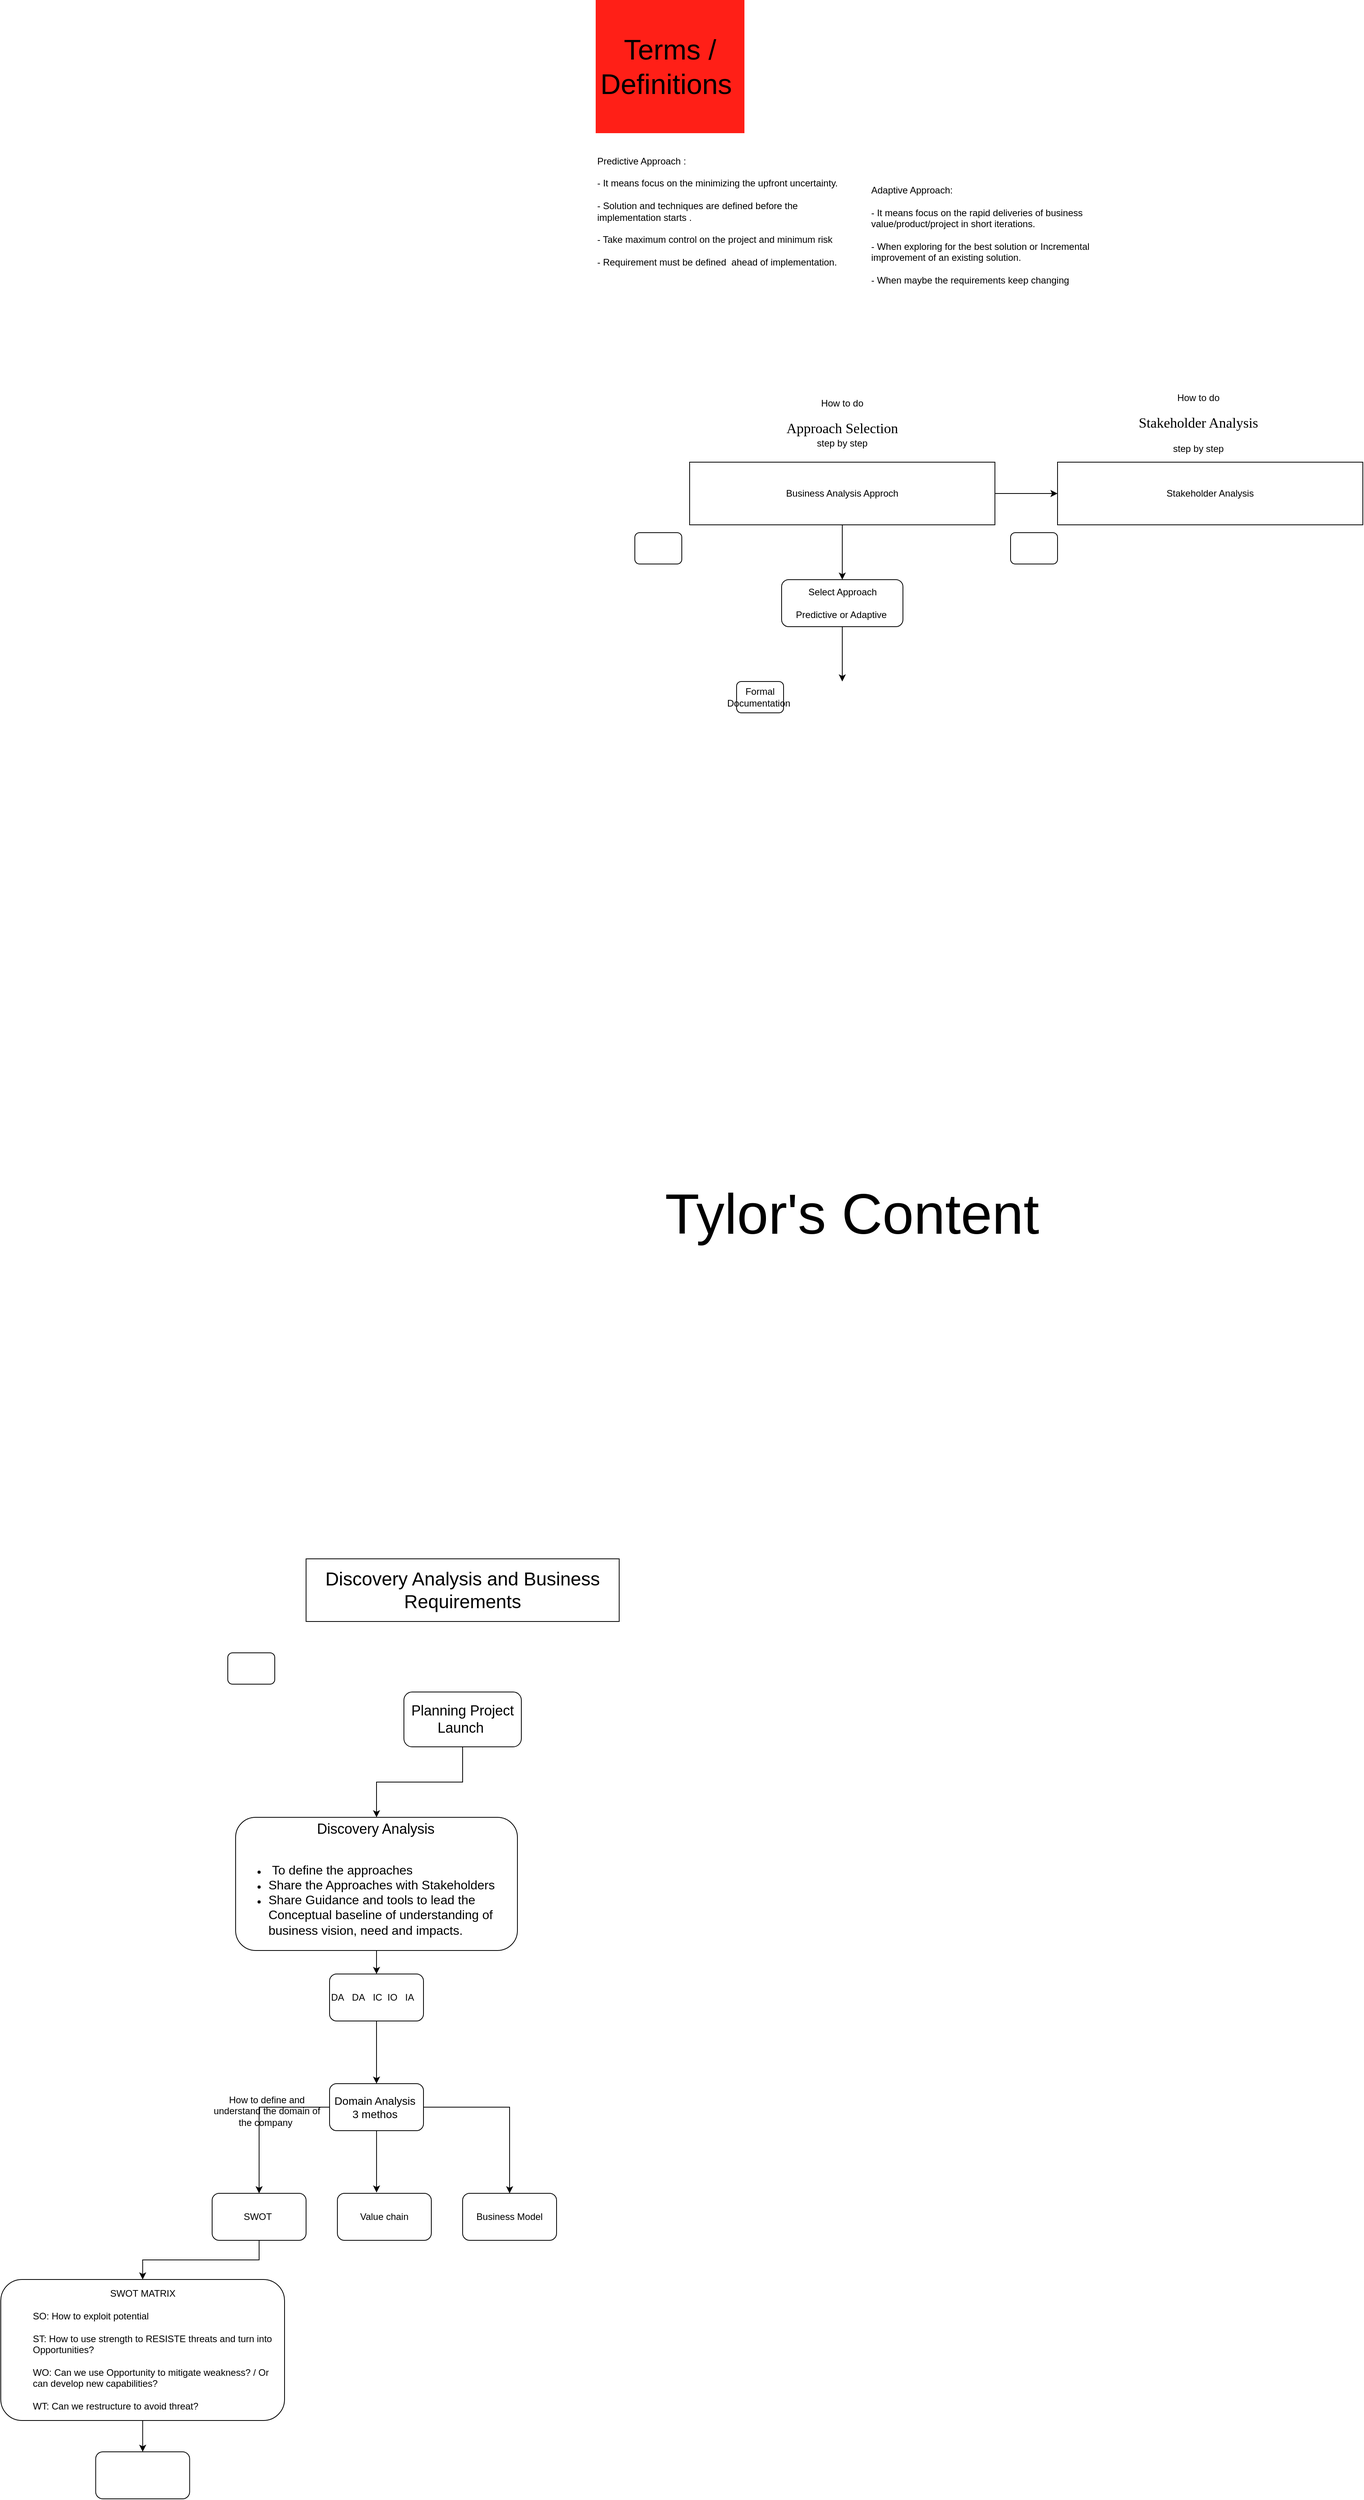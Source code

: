 <mxfile version="21.3.6" type="github">
  <diagram name="Page-1" id="avuCrzYc_2zifGQklvcb">
    <mxGraphModel dx="2843" dy="2349" grid="1" gridSize="10" guides="1" tooltips="1" connect="1" arrows="1" fold="1" page="1" pageScale="1" pageWidth="850" pageHeight="1100" math="0" shadow="0">
      <root>
        <mxCell id="0" />
        <mxCell id="1" parent="0" />
        <mxCell id="20oGBJxCJiwP2vIUOQRp-1" value="Stakeholder Analysis" style="rounded=0;whiteSpace=wrap;html=1;" vertex="1" parent="1">
          <mxGeometry x="240" y="120" width="390" height="80" as="geometry" />
        </mxCell>
        <mxCell id="20oGBJxCJiwP2vIUOQRp-3" value="How to do&lt;br&gt;&lt;br&gt;&lt;font face=&quot;Verdana&quot; style=&quot;font-size: 18px;&quot;&gt;Stakeholder Analysis&lt;/font&gt; &lt;br&gt;&lt;br&gt;step by step" style="text;html=1;strokeColor=none;fillColor=none;align=center;verticalAlign=middle;whiteSpace=wrap;rounded=0;" vertex="1" parent="1">
          <mxGeometry x="300" y="30" width="240" height="80" as="geometry" />
        </mxCell>
        <mxCell id="20oGBJxCJiwP2vIUOQRp-5" style="edgeStyle=orthogonalEdgeStyle;rounded=0;orthogonalLoop=1;jettySize=auto;html=1;" edge="1" parent="1" source="20oGBJxCJiwP2vIUOQRp-4" target="20oGBJxCJiwP2vIUOQRp-1">
          <mxGeometry relative="1" as="geometry" />
        </mxCell>
        <mxCell id="20oGBJxCJiwP2vIUOQRp-12" style="edgeStyle=orthogonalEdgeStyle;rounded=0;orthogonalLoop=1;jettySize=auto;html=1;entryX=0.5;entryY=0;entryDx=0;entryDy=0;" edge="1" parent="1" source="20oGBJxCJiwP2vIUOQRp-4" target="20oGBJxCJiwP2vIUOQRp-7">
          <mxGeometry relative="1" as="geometry" />
        </mxCell>
        <mxCell id="20oGBJxCJiwP2vIUOQRp-4" value="Business Analysis Approch" style="rounded=0;whiteSpace=wrap;html=1;" vertex="1" parent="1">
          <mxGeometry x="-230" y="120" width="390" height="80" as="geometry" />
        </mxCell>
        <mxCell id="20oGBJxCJiwP2vIUOQRp-13" style="edgeStyle=orthogonalEdgeStyle;rounded=0;orthogonalLoop=1;jettySize=auto;html=1;" edge="1" parent="1" source="20oGBJxCJiwP2vIUOQRp-7">
          <mxGeometry relative="1" as="geometry">
            <mxPoint x="-35" y="400" as="targetPoint" />
          </mxGeometry>
        </mxCell>
        <mxCell id="20oGBJxCJiwP2vIUOQRp-7" value="Select Approach&lt;br&gt;&lt;br&gt;Predictive or Adaptive&amp;nbsp;" style="rounded=1;whiteSpace=wrap;html=1;" vertex="1" parent="1">
          <mxGeometry x="-112.5" y="270" width="155" height="60" as="geometry" />
        </mxCell>
        <mxCell id="20oGBJxCJiwP2vIUOQRp-8" value="Predictive Approach :&amp;nbsp; &amp;nbsp;&lt;br&gt;&lt;br&gt;- It means focus on the minimizing the upfront uncertainty.&amp;nbsp;&lt;br&gt;&lt;br&gt;- Solution and techniques are defined before the implementation starts .&lt;br&gt;&lt;br&gt;- Take maximum control on the project and minimum risk&lt;br&gt;&lt;br&gt;- Requirement must be defined&amp;nbsp; ahead of implementation.&lt;br&gt;" style="text;html=1;strokeColor=none;fillColor=none;align=left;verticalAlign=middle;whiteSpace=wrap;rounded=0;" vertex="1" parent="1">
          <mxGeometry x="-350" y="-280" width="320" height="160" as="geometry" />
        </mxCell>
        <mxCell id="20oGBJxCJiwP2vIUOQRp-9" value="&lt;font style=&quot;font-size: 36px;&quot;&gt;Terms / Definitions&amp;nbsp;&lt;/font&gt;" style="text;html=1;strokeColor=none;fillColor=#FF1F17;align=center;verticalAlign=middle;whiteSpace=wrap;rounded=0;" vertex="1" parent="1">
          <mxGeometry x="-350" y="-470" width="190" height="170" as="geometry" />
        </mxCell>
        <mxCell id="20oGBJxCJiwP2vIUOQRp-10" value="Adaptive Approach:&amp;nbsp; &amp;nbsp;&lt;br&gt;&lt;br&gt;- It means focus on the rapid deliveries of business value/product/project in short iterations.&lt;br&gt;&lt;br&gt;- When exploring for the best solution or Incremental improvement of an existing solution.&lt;br&gt;&lt;br&gt;- When maybe the requirements keep changing&amp;nbsp;" style="text;html=1;strokeColor=none;fillColor=none;align=left;verticalAlign=middle;whiteSpace=wrap;rounded=0;" vertex="1" parent="1">
          <mxGeometry y="-220" width="320" height="100" as="geometry" />
        </mxCell>
        <mxCell id="20oGBJxCJiwP2vIUOQRp-11" value="How to do&lt;br&gt;&lt;br&gt;&lt;font face=&quot;Verdana&quot;&gt;&lt;span style=&quot;font-size: 18px;&quot;&gt;Approach Selection&lt;/span&gt;&lt;/font&gt;&lt;br&gt;step by step" style="text;html=1;strokeColor=none;fillColor=none;align=center;verticalAlign=middle;whiteSpace=wrap;rounded=0;" vertex="1" parent="1">
          <mxGeometry x="-155" y="30" width="240" height="80" as="geometry" />
        </mxCell>
        <mxCell id="20oGBJxCJiwP2vIUOQRp-14" value="" style="rounded=1;whiteSpace=wrap;html=1;" vertex="1" parent="1">
          <mxGeometry x="-300" y="210" width="60" height="40" as="geometry" />
        </mxCell>
        <mxCell id="20oGBJxCJiwP2vIUOQRp-16" value="" style="rounded=1;whiteSpace=wrap;html=1;" vertex="1" parent="1">
          <mxGeometry x="180" y="210" width="60" height="40" as="geometry" />
        </mxCell>
        <mxCell id="20oGBJxCJiwP2vIUOQRp-17" value="Formal Documentation&amp;nbsp;" style="rounded=1;whiteSpace=wrap;html=1;" vertex="1" parent="1">
          <mxGeometry x="-170" y="400" width="60" height="40" as="geometry" />
        </mxCell>
        <mxCell id="20oGBJxCJiwP2vIUOQRp-18" value="&lt;font style=&quot;font-size: 24px;&quot;&gt;Discovery Analysis and Business Requirements&lt;/font&gt;" style="rounded=0;whiteSpace=wrap;html=1;" vertex="1" parent="1">
          <mxGeometry x="-720" y="1520" width="400" height="80" as="geometry" />
        </mxCell>
        <mxCell id="20oGBJxCJiwP2vIUOQRp-19" value="&lt;font style=&quot;font-size: 72px;&quot;&gt;Tylor&#39;s Content&amp;nbsp;&lt;/font&gt;" style="text;html=1;strokeColor=none;fillColor=none;align=center;verticalAlign=middle;whiteSpace=wrap;rounded=0;" vertex="1" parent="1">
          <mxGeometry x="-290" y="940" width="555" height="280" as="geometry" />
        </mxCell>
        <mxCell id="20oGBJxCJiwP2vIUOQRp-20" value="" style="rounded=1;whiteSpace=wrap;html=1;" vertex="1" parent="1">
          <mxGeometry x="-820" y="1640" width="60" height="40" as="geometry" />
        </mxCell>
        <mxCell id="20oGBJxCJiwP2vIUOQRp-24" style="edgeStyle=orthogonalEdgeStyle;rounded=0;orthogonalLoop=1;jettySize=auto;html=1;" edge="1" parent="1" source="20oGBJxCJiwP2vIUOQRp-22" target="20oGBJxCJiwP2vIUOQRp-23">
          <mxGeometry relative="1" as="geometry" />
        </mxCell>
        <mxCell id="20oGBJxCJiwP2vIUOQRp-22" value="&lt;font style=&quot;font-size: 18px;&quot;&gt;Planning Project Launch&amp;nbsp;&lt;/font&gt;" style="rounded=1;whiteSpace=wrap;html=1;" vertex="1" parent="1">
          <mxGeometry x="-595" y="1690" width="150" height="70" as="geometry" />
        </mxCell>
        <mxCell id="20oGBJxCJiwP2vIUOQRp-26" value="" style="edgeStyle=orthogonalEdgeStyle;rounded=0;orthogonalLoop=1;jettySize=auto;html=1;" edge="1" parent="1" source="20oGBJxCJiwP2vIUOQRp-23" target="20oGBJxCJiwP2vIUOQRp-25">
          <mxGeometry relative="1" as="geometry" />
        </mxCell>
        <mxCell id="20oGBJxCJiwP2vIUOQRp-23" value="&lt;div style=&quot;text-align: center;&quot;&gt;&lt;span style=&quot;background-color: initial;&quot;&gt;&lt;font style=&quot;font-size: 18px;&quot;&gt;Discovery Analysis&lt;/font&gt;&lt;font style=&quot;font-size: 14px;&quot;&gt;&amp;nbsp;&lt;/font&gt;&lt;/span&gt;&lt;/div&gt;&lt;font size=&quot;3&quot;&gt;&lt;br&gt;&lt;/font&gt;&lt;ul&gt;&lt;li&gt;&lt;font size=&quot;3&quot;&gt;&amp;nbsp;To define the approaches&lt;/font&gt;&lt;/li&gt;&lt;li&gt;&lt;font size=&quot;3&quot;&gt;Share the Approaches with Stakeholders&lt;/font&gt;&lt;/li&gt;&lt;li&gt;&lt;font size=&quot;3&quot;&gt;Share Guidance and tools to lead the Conceptual baseline of understanding of business vision, need and impacts.&lt;/font&gt;&lt;/li&gt;&lt;/ul&gt;" style="rounded=1;whiteSpace=wrap;html=1;align=left;" vertex="1" parent="1">
          <mxGeometry x="-810" y="1850" width="360" height="170" as="geometry" />
        </mxCell>
        <mxCell id="20oGBJxCJiwP2vIUOQRp-28" value="" style="edgeStyle=orthogonalEdgeStyle;rounded=0;orthogonalLoop=1;jettySize=auto;html=1;" edge="1" parent="1" source="20oGBJxCJiwP2vIUOQRp-25" target="20oGBJxCJiwP2vIUOQRp-27">
          <mxGeometry relative="1" as="geometry" />
        </mxCell>
        <mxCell id="20oGBJxCJiwP2vIUOQRp-25" value="DA&amp;nbsp; &amp;nbsp;DA&amp;nbsp; &amp;nbsp;IC&amp;nbsp; IO&amp;nbsp; &amp;nbsp;IA" style="whiteSpace=wrap;html=1;align=left;rounded=1;" vertex="1" parent="1">
          <mxGeometry x="-690" y="2050" width="120" height="60" as="geometry" />
        </mxCell>
        <mxCell id="20oGBJxCJiwP2vIUOQRp-31" value="" style="edgeStyle=orthogonalEdgeStyle;rounded=0;orthogonalLoop=1;jettySize=auto;html=1;" edge="1" parent="1" source="20oGBJxCJiwP2vIUOQRp-27" target="20oGBJxCJiwP2vIUOQRp-30">
          <mxGeometry relative="1" as="geometry" />
        </mxCell>
        <mxCell id="20oGBJxCJiwP2vIUOQRp-34" style="edgeStyle=orthogonalEdgeStyle;rounded=0;orthogonalLoop=1;jettySize=auto;html=1;entryX=0.417;entryY=-0.017;entryDx=0;entryDy=0;entryPerimeter=0;" edge="1" parent="1" source="20oGBJxCJiwP2vIUOQRp-27" target="20oGBJxCJiwP2vIUOQRp-32">
          <mxGeometry relative="1" as="geometry" />
        </mxCell>
        <mxCell id="20oGBJxCJiwP2vIUOQRp-35" style="edgeStyle=orthogonalEdgeStyle;rounded=0;orthogonalLoop=1;jettySize=auto;html=1;" edge="1" parent="1" source="20oGBJxCJiwP2vIUOQRp-27" target="20oGBJxCJiwP2vIUOQRp-33">
          <mxGeometry relative="1" as="geometry" />
        </mxCell>
        <mxCell id="20oGBJxCJiwP2vIUOQRp-27" value="&lt;font style=&quot;font-size: 14px;&quot;&gt;Domain Analysis&amp;nbsp;&lt;br&gt;&lt;font style=&quot;&quot;&gt;3 methos&lt;/font&gt;&amp;nbsp;&lt;/font&gt;" style="whiteSpace=wrap;html=1;align=center;rounded=1;" vertex="1" parent="1">
          <mxGeometry x="-690" y="2190" width="120" height="60" as="geometry" />
        </mxCell>
        <mxCell id="20oGBJxCJiwP2vIUOQRp-29" value="How to define and understand the domain of the company&amp;nbsp;" style="text;html=1;strokeColor=none;fillColor=none;align=center;verticalAlign=middle;whiteSpace=wrap;rounded=0;" vertex="1" parent="1">
          <mxGeometry x="-840" y="2190" width="140" height="70" as="geometry" />
        </mxCell>
        <mxCell id="20oGBJxCJiwP2vIUOQRp-37" value="" style="edgeStyle=orthogonalEdgeStyle;rounded=0;orthogonalLoop=1;jettySize=auto;html=1;" edge="1" parent="1" source="20oGBJxCJiwP2vIUOQRp-30" target="20oGBJxCJiwP2vIUOQRp-36">
          <mxGeometry relative="1" as="geometry" />
        </mxCell>
        <mxCell id="20oGBJxCJiwP2vIUOQRp-30" value="SWOT&amp;nbsp;" style="whiteSpace=wrap;html=1;align=center;rounded=1;" vertex="1" parent="1">
          <mxGeometry x="-840" y="2330" width="120" height="60" as="geometry" />
        </mxCell>
        <mxCell id="20oGBJxCJiwP2vIUOQRp-32" value="Value chain" style="whiteSpace=wrap;html=1;align=center;rounded=1;" vertex="1" parent="1">
          <mxGeometry x="-680" y="2330" width="120" height="60" as="geometry" />
        </mxCell>
        <mxCell id="20oGBJxCJiwP2vIUOQRp-33" value="Business Model" style="whiteSpace=wrap;html=1;align=center;rounded=1;" vertex="1" parent="1">
          <mxGeometry x="-520" y="2330" width="120" height="60" as="geometry" />
        </mxCell>
        <mxCell id="20oGBJxCJiwP2vIUOQRp-39" value="" style="edgeStyle=orthogonalEdgeStyle;rounded=0;orthogonalLoop=1;jettySize=auto;html=1;" edge="1" parent="1" source="20oGBJxCJiwP2vIUOQRp-36" target="20oGBJxCJiwP2vIUOQRp-38">
          <mxGeometry relative="1" as="geometry" />
        </mxCell>
        <mxCell id="20oGBJxCJiwP2vIUOQRp-36" value="SWOT MATRIX&lt;br&gt;&lt;br&gt;&lt;blockquote style=&quot;margin: 0 0 0 40px; border: none; padding: 0px;&quot;&gt;&lt;div style=&quot;text-align: left;&quot;&gt;&lt;span style=&quot;background-color: initial;&quot;&gt;SO: How to exploit potential&lt;/span&gt;&lt;/div&gt;&lt;div style=&quot;text-align: left;&quot;&gt;&lt;br&gt;&lt;/div&gt;&lt;div style=&quot;text-align: left;&quot;&gt;&lt;span style=&quot;background-color: initial;&quot;&gt;ST: How to use strength to RESISTE threats and turn into Opportunities?&lt;/span&gt;&lt;/div&gt;&lt;div style=&quot;text-align: left;&quot;&gt;&lt;br&gt;&lt;/div&gt;&lt;div style=&quot;text-align: left;&quot;&gt;&lt;span style=&quot;background-color: initial;&quot;&gt;WO: Can we use Opportunity to mitigate weakness? / Or can develop new capabilities?&lt;/span&gt;&lt;/div&gt;&lt;div style=&quot;text-align: left;&quot;&gt;&lt;br&gt;&lt;/div&gt;&lt;div style=&quot;text-align: left;&quot;&gt;&lt;span style=&quot;background-color: initial;&quot;&gt;WT: Can we restructure to avoid threat?&lt;/span&gt;&lt;/div&gt;&lt;/blockquote&gt;" style="whiteSpace=wrap;html=1;rounded=1;" vertex="1" parent="1">
          <mxGeometry x="-1110" y="2440" width="362.5" height="180" as="geometry" />
        </mxCell>
        <mxCell id="20oGBJxCJiwP2vIUOQRp-38" value="" style="whiteSpace=wrap;html=1;rounded=1;" vertex="1" parent="1">
          <mxGeometry x="-988.75" y="2660" width="120" height="60" as="geometry" />
        </mxCell>
      </root>
    </mxGraphModel>
  </diagram>
</mxfile>
